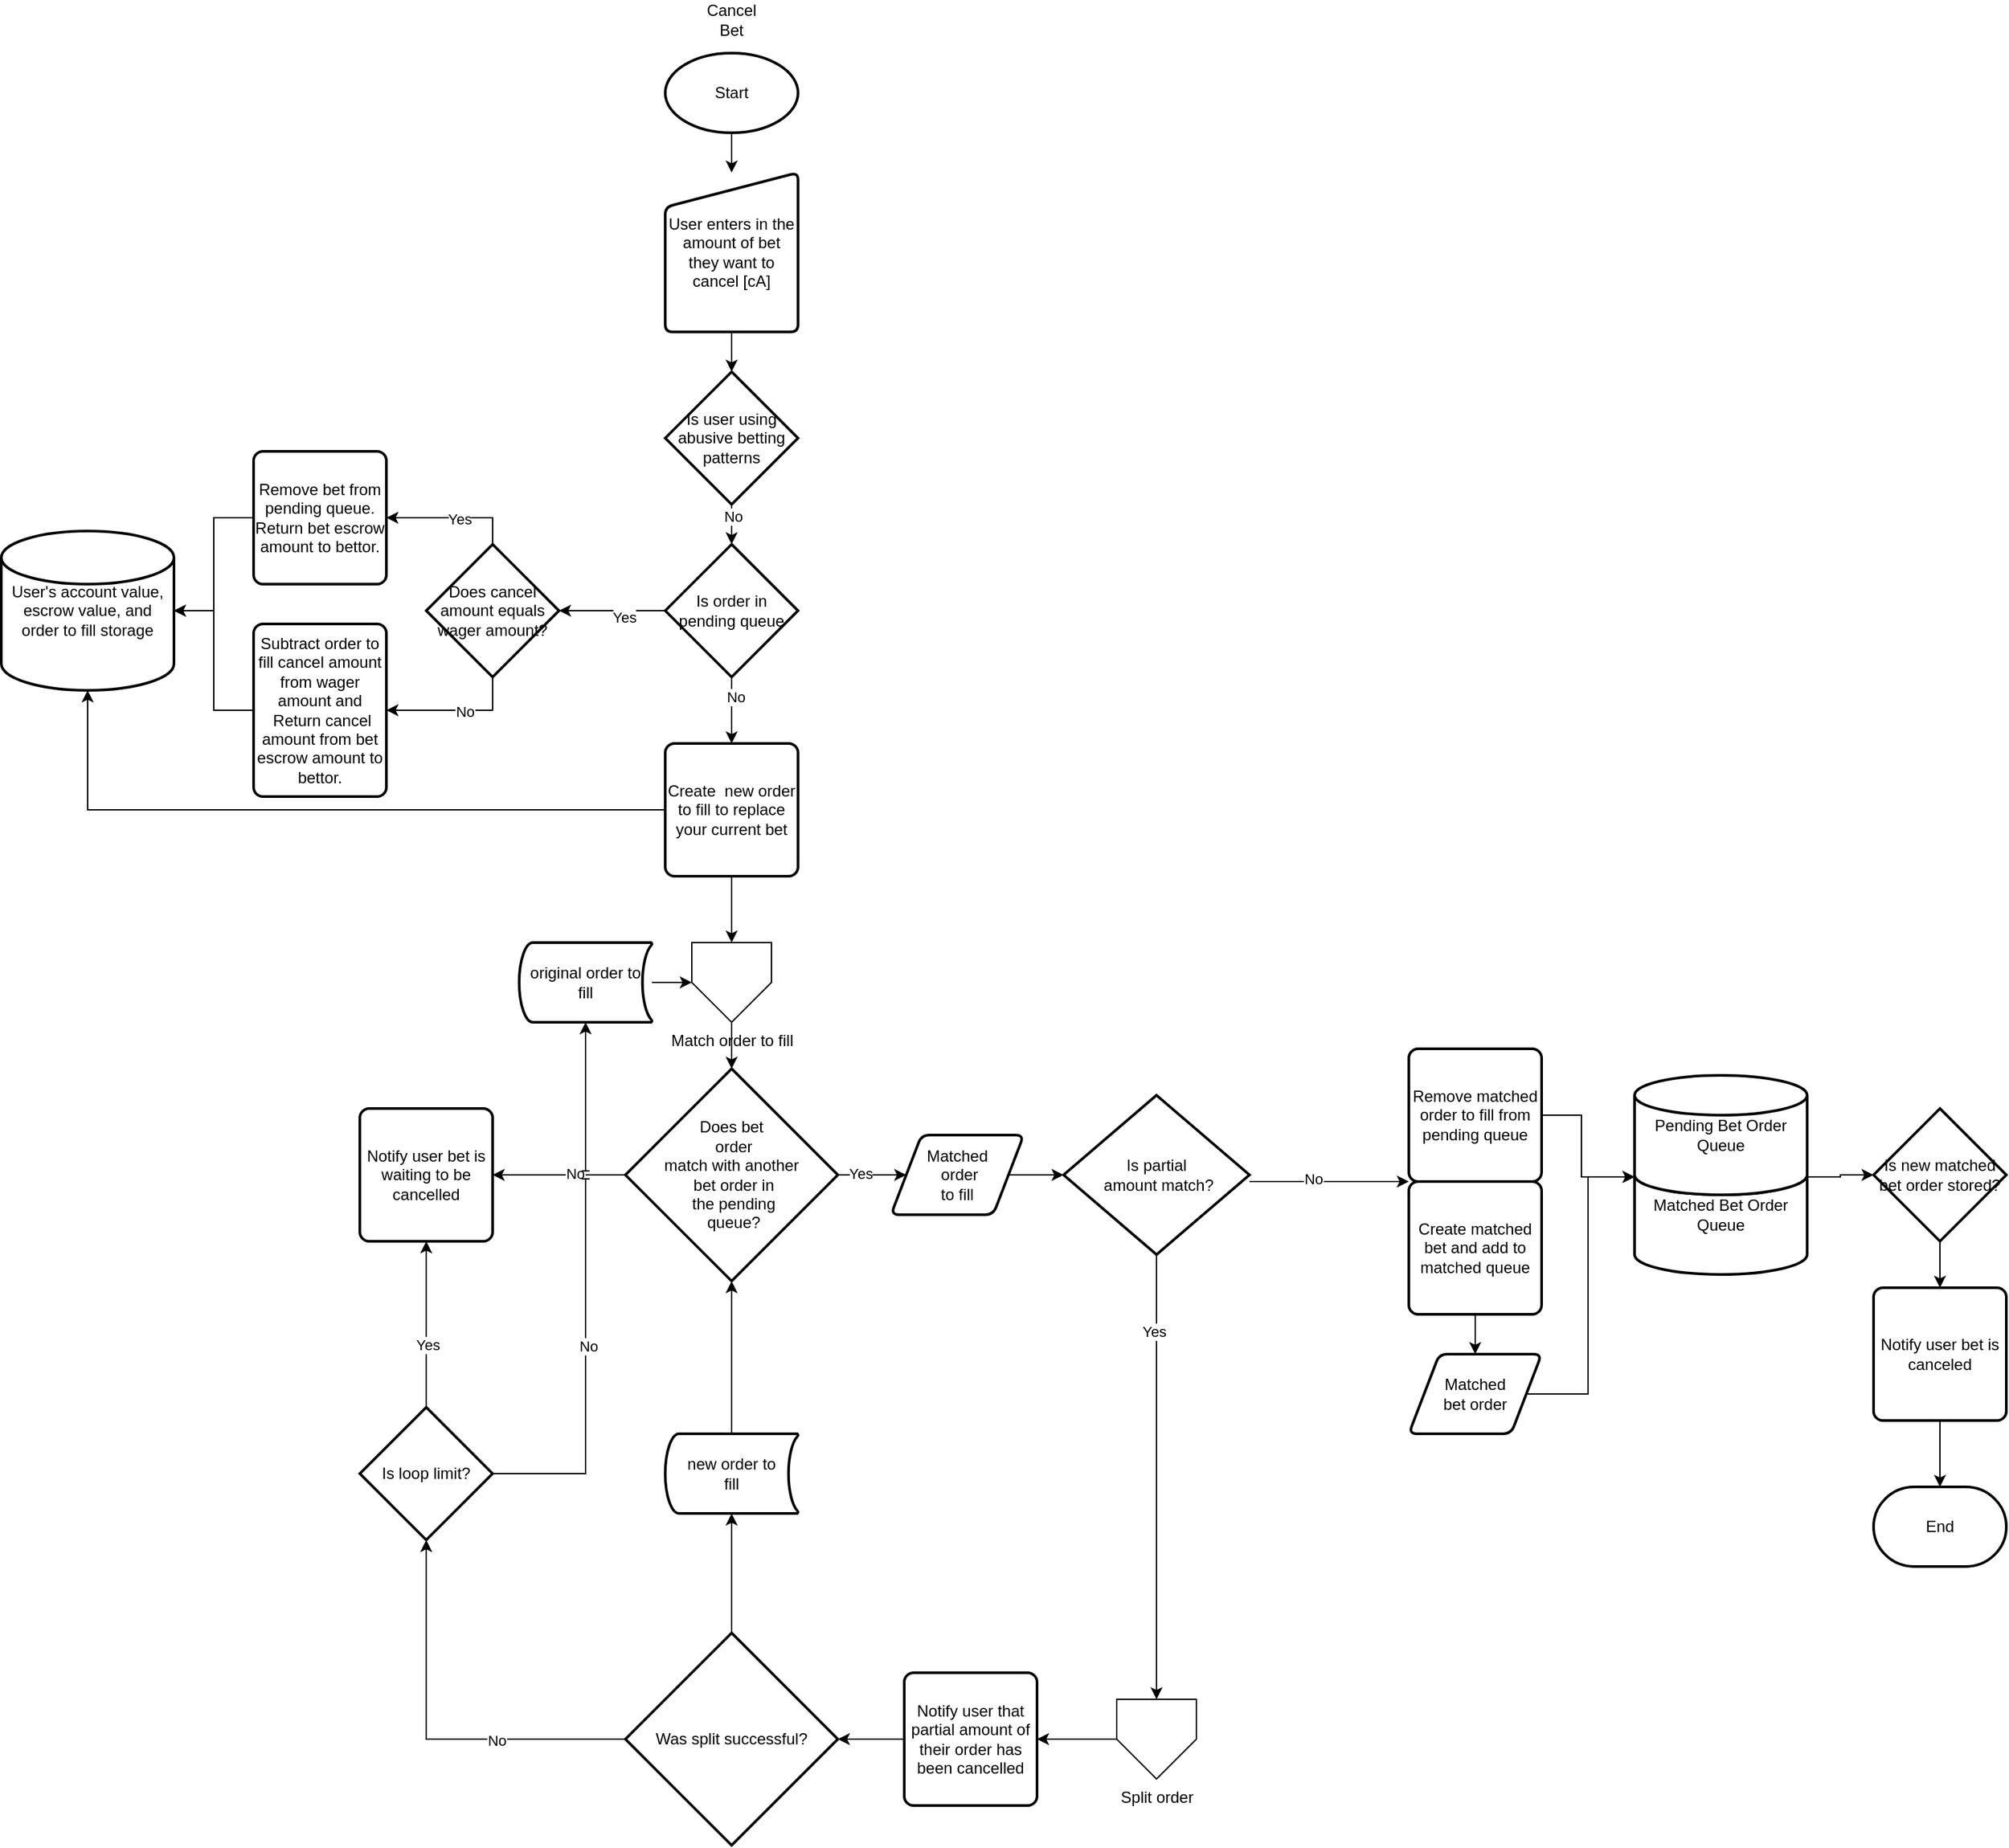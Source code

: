 <mxfile version="20.8.0" type="google"><diagram id="2IJzWb8pnFAY8zRLbigD" name="Page-1"><mxGraphModel grid="1" page="1" gridSize="10" guides="1" tooltips="1" connect="1" arrows="1" fold="1" pageScale="1" pageWidth="850" pageHeight="1100" math="0" shadow="0"><root><mxCell id="0"/><mxCell id="1" parent="0"/><mxCell id="P3gHFLwZ7kK-pXSkKa9D-12" value="" style="edgeStyle=orthogonalEdgeStyle;rounded=0;orthogonalLoop=1;jettySize=auto;html=1;" edge="1" parent="1" source="xSXBDfNWIm1OBwbBtW4V-3" target="P3gHFLwZ7kK-pXSkKa9D-74"><mxGeometry relative="1" as="geometry"/></mxCell><mxCell id="xSXBDfNWIm1OBwbBtW4V-3" value="Start" style="strokeWidth=2;html=1;shape=mxgraph.flowchart.start_1;whiteSpace=wrap;" vertex="1" parent="1"><mxGeometry x="320" y="-180" width="100" height="60" as="geometry"/></mxCell><mxCell id="xSXBDfNWIm1OBwbBtW4V-12" style="edgeStyle=orthogonalEdgeStyle;rounded=0;orthogonalLoop=1;jettySize=auto;html=1;entryX=1;entryY=0.5;entryDx=0;entryDy=0;entryPerimeter=0;" edge="1" parent="1" source="xSXBDfNWIm1OBwbBtW4V-5" target="P3gHFLwZ7kK-pXSkKa9D-76"><mxGeometry relative="1" as="geometry"/></mxCell><mxCell id="xSXBDfNWIm1OBwbBtW4V-13" value="Yes" style="edgeLabel;html=1;align=center;verticalAlign=middle;resizable=0;points=[];" connectable="0" vertex="1" parent="xSXBDfNWIm1OBwbBtW4V-12"><mxGeometry x="-0.224" y="5" relative="1" as="geometry"><mxPoint as="offset"/></mxGeometry></mxCell><mxCell id="P3gHFLwZ7kK-pXSkKa9D-9" value="" style="edgeStyle=orthogonalEdgeStyle;rounded=0;orthogonalLoop=1;jettySize=auto;html=1;entryX=0.5;entryY=0;entryDx=0;entryDy=0;" edge="1" parent="1" source="xSXBDfNWIm1OBwbBtW4V-5" target="P3gHFLwZ7kK-pXSkKa9D-15"><mxGeometry relative="1" as="geometry"/></mxCell><mxCell id="P3gHFLwZ7kK-pXSkKa9D-10" value="No" style="edgeLabel;html=1;align=center;verticalAlign=middle;resizable=0;points=[];" connectable="0" vertex="1" parent="P3gHFLwZ7kK-pXSkKa9D-9"><mxGeometry x="-0.429" y="3" relative="1" as="geometry"><mxPoint as="offset"/></mxGeometry></mxCell><mxCell id="xSXBDfNWIm1OBwbBtW4V-5" value="Is order in pending queue" style="strokeWidth=2;html=1;shape=mxgraph.flowchart.decision;whiteSpace=wrap;" vertex="1" parent="1"><mxGeometry x="320" y="190" width="100" height="100" as="geometry"/></mxCell><mxCell id="P3gHFLwZ7kK-pXSkKa9D-11" value="" style="edgeStyle=orthogonalEdgeStyle;rounded=0;orthogonalLoop=1;jettySize=auto;html=1;" edge="1" parent="1"><mxGeometry relative="1" as="geometry"><mxPoint x="-350" y="540" as="sourcePoint"/></mxGeometry></mxCell><mxCell id="P3gHFLwZ7kK-pXSkKa9D-7" value="" style="edgeStyle=orthogonalEdgeStyle;rounded=0;orthogonalLoop=1;jettySize=auto;html=1;" edge="1" parent="1" source="xSXBDfNWIm1OBwbBtW4V-11" target="P3gHFLwZ7kK-pXSkKa9D-6"><mxGeometry relative="1" as="geometry"/></mxCell><mxCell id="xSXBDfNWIm1OBwbBtW4V-11" value="Remove bet from pending queue. Return bet escrow amount to bettor." style="rounded=1;whiteSpace=wrap;html=1;absoluteArcSize=1;arcSize=14;strokeWidth=2;" vertex="1" parent="1"><mxGeometry x="10" y="120" width="100" height="100" as="geometry"/></mxCell><mxCell id="P3gHFLwZ7kK-pXSkKa9D-1" value="Cancel Bet" style="text;html=1;strokeColor=none;fillColor=none;align=center;verticalAlign=middle;whiteSpace=wrap;rounded=0;" vertex="1" parent="1"><mxGeometry x="340" y="-220" width="60" height="30" as="geometry"/></mxCell><mxCell id="P3gHFLwZ7kK-pXSkKa9D-4" value="" style="edgeStyle=orthogonalEdgeStyle;rounded=0;orthogonalLoop=1;jettySize=auto;html=1;" edge="1" parent="1" source="P3gHFLwZ7kK-pXSkKa9D-3" target="xSXBDfNWIm1OBwbBtW4V-5"><mxGeometry relative="1" as="geometry"/></mxCell><mxCell id="P3gHFLwZ7kK-pXSkKa9D-5" value="No" style="edgeLabel;html=1;align=center;verticalAlign=middle;resizable=0;points=[];" connectable="0" vertex="1" parent="P3gHFLwZ7kK-pXSkKa9D-4"><mxGeometry x="-0.64" y="1" relative="1" as="geometry"><mxPoint as="offset"/></mxGeometry></mxCell><mxCell id="P3gHFLwZ7kK-pXSkKa9D-3" value="Is user using abusive betting patterns" style="strokeWidth=2;html=1;shape=mxgraph.flowchart.decision;whiteSpace=wrap;" vertex="1" parent="1"><mxGeometry x="320" y="60" width="100" height="100" as="geometry"/></mxCell><mxCell id="P3gHFLwZ7kK-pXSkKa9D-6" value="User's account value, escrow value, and order to fill storage" style="strokeWidth=2;html=1;shape=mxgraph.flowchart.database;whiteSpace=wrap;" vertex="1" parent="1"><mxGeometry x="-180" y="180" width="130" height="120" as="geometry"/></mxCell><mxCell id="P3gHFLwZ7kK-pXSkKa9D-17" style="edgeStyle=orthogonalEdgeStyle;rounded=0;orthogonalLoop=1;jettySize=auto;html=1;entryX=0.5;entryY=1;entryDx=0;entryDy=0;entryPerimeter=0;jumpStyle=line;" edge="1" parent="1" source="P3gHFLwZ7kK-pXSkKa9D-15" target="P3gHFLwZ7kK-pXSkKa9D-6"><mxGeometry relative="1" as="geometry"/></mxCell><mxCell id="P3gHFLwZ7kK-pXSkKa9D-29" value="" style="edgeStyle=orthogonalEdgeStyle;rounded=0;jumpStyle=line;orthogonalLoop=1;jettySize=auto;html=1;" edge="1" parent="1" source="P3gHFLwZ7kK-pXSkKa9D-15" target="P3gHFLwZ7kK-pXSkKa9D-24"><mxGeometry relative="1" as="geometry"/></mxCell><mxCell id="P3gHFLwZ7kK-pXSkKa9D-15" value="Create &amp;nbsp;new order to fill to replace your current bet" style="rounded=1;whiteSpace=wrap;html=1;absoluteArcSize=1;arcSize=14;strokeWidth=2;" vertex="1" parent="1"><mxGeometry x="320" y="340" width="100" height="100" as="geometry"/></mxCell><mxCell id="P3gHFLwZ7kK-pXSkKa9D-38" value="" style="edgeStyle=orthogonalEdgeStyle;rounded=0;jumpStyle=line;orthogonalLoop=1;jettySize=auto;html=1;" edge="1" parent="1" source="P3gHFLwZ7kK-pXSkKa9D-19" target="P3gHFLwZ7kK-pXSkKa9D-23"><mxGeometry relative="1" as="geometry"/></mxCell><mxCell id="P3gHFLwZ7kK-pXSkKa9D-58" value="Yes" style="edgeLabel;html=1;align=center;verticalAlign=middle;resizable=0;points=[];" connectable="0" vertex="1" parent="P3gHFLwZ7kK-pXSkKa9D-38"><mxGeometry x="-0.34" y="1" relative="1" as="geometry"><mxPoint as="offset"/></mxGeometry></mxCell><mxCell id="P3gHFLwZ7kK-pXSkKa9D-56" style="edgeStyle=orthogonalEdgeStyle;rounded=0;jumpStyle=line;orthogonalLoop=1;jettySize=auto;html=1;entryX=1;entryY=0.5;entryDx=0;entryDy=0;" edge="1" parent="1" source="P3gHFLwZ7kK-pXSkKa9D-19" target="P3gHFLwZ7kK-pXSkKa9D-25"><mxGeometry relative="1" as="geometry"/></mxCell><mxCell id="P3gHFLwZ7kK-pXSkKa9D-57" value="No" style="edgeLabel;html=1;align=center;verticalAlign=middle;resizable=0;points=[];" connectable="0" vertex="1" parent="P3gHFLwZ7kK-pXSkKa9D-56"><mxGeometry x="-0.24" y="-1" relative="1" as="geometry"><mxPoint as="offset"/></mxGeometry></mxCell><mxCell id="P3gHFLwZ7kK-pXSkKa9D-19" value="Does bet&lt;br&gt;&amp;nbsp;order &lt;br&gt;match with another&lt;br&gt;&amp;nbsp;bet order in&lt;br&gt;&amp;nbsp;the pending&lt;br&gt;&amp;nbsp;queue?" style="strokeWidth=2;html=1;shape=mxgraph.flowchart.decision;whiteSpace=wrap;" vertex="1" parent="1"><mxGeometry x="290" y="585" width="160" height="160" as="geometry"/></mxCell><mxCell id="P3gHFLwZ7kK-pXSkKa9D-40" style="edgeStyle=orthogonalEdgeStyle;rounded=0;jumpStyle=line;orthogonalLoop=1;jettySize=auto;html=1;entryX=0;entryY=1;entryDx=0;entryDy=0;" edge="1" parent="1" source="P3gHFLwZ7kK-pXSkKa9D-20" target="P3gHFLwZ7kK-pXSkKa9D-32"><mxGeometry relative="1" as="geometry"><Array as="points"><mxPoint x="820" y="670"/><mxPoint x="820" y="670"/></Array></mxGeometry></mxCell><mxCell id="P3gHFLwZ7kK-pXSkKa9D-60" value="No" style="edgeLabel;html=1;align=center;verticalAlign=middle;resizable=0;points=[];" connectable="0" vertex="1" parent="P3gHFLwZ7kK-pXSkKa9D-40"><mxGeometry x="-0.2" y="2" relative="1" as="geometry"><mxPoint as="offset"/></mxGeometry></mxCell><mxCell id="P3gHFLwZ7kK-pXSkKa9D-53" style="edgeStyle=orthogonalEdgeStyle;rounded=0;jumpStyle=line;orthogonalLoop=1;jettySize=auto;html=1;entryX=0.5;entryY=0;entryDx=0;entryDy=0;" edge="1" parent="1" source="P3gHFLwZ7kK-pXSkKa9D-20" target="P3gHFLwZ7kK-pXSkKa9D-22"><mxGeometry relative="1" as="geometry"/></mxCell><mxCell id="P3gHFLwZ7kK-pXSkKa9D-61" value="Yes" style="edgeLabel;html=1;align=center;verticalAlign=middle;resizable=0;points=[];" connectable="0" vertex="1" parent="P3gHFLwZ7kK-pXSkKa9D-53"><mxGeometry x="-0.654" y="-2" relative="1" as="geometry"><mxPoint as="offset"/></mxGeometry></mxCell><mxCell id="P3gHFLwZ7kK-pXSkKa9D-20" value="Is partial&lt;br&gt;&amp;nbsp;amount match?" style="strokeWidth=2;html=1;shape=mxgraph.flowchart.decision;whiteSpace=wrap;" vertex="1" parent="1"><mxGeometry x="620" y="605" width="140" height="120" as="geometry"/></mxCell><mxCell id="P3gHFLwZ7kK-pXSkKa9D-59" style="edgeStyle=orthogonalEdgeStyle;rounded=0;jumpStyle=line;orthogonalLoop=1;jettySize=auto;html=1;entryX=0.5;entryY=1;entryDx=0;entryDy=0;entryPerimeter=0;" edge="1" parent="1" source="P3gHFLwZ7kK-pXSkKa9D-21" target="P3gHFLwZ7kK-pXSkKa9D-19"><mxGeometry relative="1" as="geometry"/></mxCell><mxCell id="P3gHFLwZ7kK-pXSkKa9D-21" value="new order to&lt;br&gt;&amp;nbsp;fill&amp;nbsp;" style="strokeWidth=2;html=1;shape=mxgraph.flowchart.stored_data;whiteSpace=wrap;" vertex="1" parent="1"><mxGeometry x="320" y="860" width="100" height="60" as="geometry"/></mxCell><mxCell id="P3gHFLwZ7kK-pXSkKa9D-54" style="edgeStyle=orthogonalEdgeStyle;rounded=0;jumpStyle=line;orthogonalLoop=1;jettySize=auto;html=1;entryX=1;entryY=0.5;entryDx=0;entryDy=0;" edge="1" parent="1" source="P3gHFLwZ7kK-pXSkKa9D-22" target="P3gHFLwZ7kK-pXSkKa9D-26"><mxGeometry relative="1" as="geometry"/></mxCell><mxCell id="P3gHFLwZ7kK-pXSkKa9D-22" value="Split order" style="verticalLabelPosition=bottom;verticalAlign=top;html=1;shape=offPageConnector;rounded=0;size=0.5;" vertex="1" parent="1"><mxGeometry x="660" y="1060" width="60" height="60" as="geometry"/></mxCell><mxCell id="P3gHFLwZ7kK-pXSkKa9D-39" value="" style="edgeStyle=orthogonalEdgeStyle;rounded=0;jumpStyle=line;orthogonalLoop=1;jettySize=auto;html=1;" edge="1" parent="1" source="P3gHFLwZ7kK-pXSkKa9D-23" target="P3gHFLwZ7kK-pXSkKa9D-20"><mxGeometry relative="1" as="geometry"/></mxCell><mxCell id="P3gHFLwZ7kK-pXSkKa9D-23" value="Matched&lt;br&gt;&amp;nbsp;order &lt;br&gt;to fill" style="shape=parallelogram;html=1;strokeWidth=2;perimeter=parallelogramPerimeter;whiteSpace=wrap;rounded=1;arcSize=12;size=0.23;" vertex="1" parent="1"><mxGeometry x="490" y="635" width="100" height="60" as="geometry"/></mxCell><mxCell id="P3gHFLwZ7kK-pXSkKa9D-30" value="" style="edgeStyle=orthogonalEdgeStyle;rounded=0;jumpStyle=line;orthogonalLoop=1;jettySize=auto;html=1;" edge="1" parent="1" source="P3gHFLwZ7kK-pXSkKa9D-24" target="P3gHFLwZ7kK-pXSkKa9D-19"><mxGeometry relative="1" as="geometry"/></mxCell><mxCell id="P3gHFLwZ7kK-pXSkKa9D-24" value="&lt;span style=&quot;font-size: 12.0px;&quot;&gt;Match order to fill&lt;/span&gt;" style="verticalLabelPosition=bottom;verticalAlign=top;html=1;shape=offPageConnector;rounded=0;size=0.5;" vertex="1" parent="1"><mxGeometry x="340" y="490" width="60" height="60" as="geometry"/></mxCell><mxCell id="P3gHFLwZ7kK-pXSkKa9D-25" value="Notify user bet is waiting to be cancelled" style="rounded=1;whiteSpace=wrap;html=1;absoluteArcSize=1;arcSize=14;strokeWidth=2;" vertex="1" parent="1"><mxGeometry x="90" y="615" width="100" height="100" as="geometry"/></mxCell><mxCell id="P3gHFLwZ7kK-pXSkKa9D-55" value="" style="edgeStyle=orthogonalEdgeStyle;rounded=0;jumpStyle=line;orthogonalLoop=1;jettySize=auto;html=1;" edge="1" parent="1" source="P3gHFLwZ7kK-pXSkKa9D-26" target="P3gHFLwZ7kK-pXSkKa9D-27"><mxGeometry relative="1" as="geometry"/></mxCell><mxCell id="P3gHFLwZ7kK-pXSkKa9D-26" value="Notify user that partial amount of their order has been cancelled" style="rounded=1;whiteSpace=wrap;html=1;absoluteArcSize=1;arcSize=14;strokeWidth=2;" vertex="1" parent="1"><mxGeometry x="500" y="1040" width="100" height="100" as="geometry"/></mxCell><mxCell id="P3gHFLwZ7kK-pXSkKa9D-63" style="edgeStyle=orthogonalEdgeStyle;rounded=0;jumpStyle=line;orthogonalLoop=1;jettySize=auto;html=1;entryX=0.5;entryY=1;entryDx=0;entryDy=0;entryPerimeter=0;" edge="1" parent="1" source="P3gHFLwZ7kK-pXSkKa9D-27" target="P3gHFLwZ7kK-pXSkKa9D-21"><mxGeometry relative="1" as="geometry"/></mxCell><mxCell id="P3gHFLwZ7kK-pXSkKa9D-64" style="edgeStyle=orthogonalEdgeStyle;rounded=0;jumpStyle=line;orthogonalLoop=1;jettySize=auto;html=1;entryX=0.5;entryY=1;entryDx=0;entryDy=0;entryPerimeter=0;" edge="1" parent="1" source="P3gHFLwZ7kK-pXSkKa9D-27" target="P3gHFLwZ7kK-pXSkKa9D-28"><mxGeometry relative="1" as="geometry"/></mxCell><mxCell id="P3gHFLwZ7kK-pXSkKa9D-65" value="No" style="edgeLabel;html=1;align=center;verticalAlign=middle;resizable=0;points=[];" connectable="0" vertex="1" parent="P3gHFLwZ7kK-pXSkKa9D-64"><mxGeometry x="-0.353" y="1" relative="1" as="geometry"><mxPoint as="offset"/></mxGeometry></mxCell><mxCell id="P3gHFLwZ7kK-pXSkKa9D-27" value="Was split successful?" style="strokeWidth=2;html=1;shape=mxgraph.flowchart.decision;whiteSpace=wrap;" vertex="1" parent="1"><mxGeometry x="290" y="1010" width="160" height="160" as="geometry"/></mxCell><mxCell id="P3gHFLwZ7kK-pXSkKa9D-51" style="edgeStyle=orthogonalEdgeStyle;rounded=0;jumpStyle=line;orthogonalLoop=1;jettySize=auto;html=1;" edge="1" parent="1" source="P3gHFLwZ7kK-pXSkKa9D-28" target="P3gHFLwZ7kK-pXSkKa9D-25"><mxGeometry relative="1" as="geometry"/></mxCell><mxCell id="P3gHFLwZ7kK-pXSkKa9D-69" value="Yes" style="edgeLabel;html=1;align=center;verticalAlign=middle;resizable=0;points=[];" connectable="0" vertex="1" parent="P3gHFLwZ7kK-pXSkKa9D-51"><mxGeometry x="-0.248" y="-1" relative="1" as="geometry"><mxPoint as="offset"/></mxGeometry></mxCell><mxCell id="P3gHFLwZ7kK-pXSkKa9D-67" style="edgeStyle=orthogonalEdgeStyle;rounded=0;jumpStyle=line;orthogonalLoop=1;jettySize=auto;html=1;entryX=0.5;entryY=1;entryDx=0;entryDy=0;entryPerimeter=0;" edge="1" parent="1" source="P3gHFLwZ7kK-pXSkKa9D-28" target="P3gHFLwZ7kK-pXSkKa9D-66"><mxGeometry relative="1" as="geometry"/></mxCell><mxCell id="P3gHFLwZ7kK-pXSkKa9D-68" value="No" style="edgeLabel;html=1;align=center;verticalAlign=middle;resizable=0;points=[];" connectable="0" vertex="1" parent="P3gHFLwZ7kK-pXSkKa9D-67"><mxGeometry x="-0.19" y="-2" relative="1" as="geometry"><mxPoint as="offset"/></mxGeometry></mxCell><mxCell id="P3gHFLwZ7kK-pXSkKa9D-28" value="&lt;span style=&quot;font-size: 12.0px;&quot;&gt;Is loop limit?&lt;/span&gt;" style="strokeWidth=2;html=1;shape=mxgraph.flowchart.decision;whiteSpace=wrap;" vertex="1" parent="1"><mxGeometry x="90" y="840" width="100" height="100" as="geometry"/></mxCell><mxCell id="P3gHFLwZ7kK-pXSkKa9D-41" style="edgeStyle=orthogonalEdgeStyle;rounded=0;jumpStyle=line;orthogonalLoop=1;jettySize=auto;html=1;exitX=1;exitY=0.5;exitDx=0;exitDy=0;entryX=0;entryY=0.85;entryDx=0;entryDy=0;entryPerimeter=0;" edge="1" parent="1" source="P3gHFLwZ7kK-pXSkKa9D-32" target="P3gHFLwZ7kK-pXSkKa9D-34"><mxGeometry relative="1" as="geometry"><Array as="points"><mxPoint x="1010" y="620"/><mxPoint x="1010" y="667"/></Array></mxGeometry></mxCell><mxCell id="P3gHFLwZ7kK-pXSkKa9D-47" value="" style="edgeStyle=orthogonalEdgeStyle;rounded=0;jumpStyle=line;orthogonalLoop=1;jettySize=auto;html=1;" edge="1" parent="1" source="P3gHFLwZ7kK-pXSkKa9D-31" target="P3gHFLwZ7kK-pXSkKa9D-37"><mxGeometry relative="1" as="geometry"/></mxCell><mxCell id="P3gHFLwZ7kK-pXSkKa9D-31" value="Create matched bet and add to matched queue" style="rounded=1;whiteSpace=wrap;html=1;absoluteArcSize=1;arcSize=14;strokeWidth=2;" vertex="1" parent="1"><mxGeometry x="880" y="670" width="100" height="100" as="geometry"/></mxCell><mxCell id="P3gHFLwZ7kK-pXSkKa9D-32" value="Remove matched order to fill from pending queue" style="rounded=1;whiteSpace=wrap;html=1;absoluteArcSize=1;arcSize=14;strokeWidth=2;" vertex="1" parent="1"><mxGeometry x="880" y="570" width="100" height="100" as="geometry"/></mxCell><mxCell id="P3gHFLwZ7kK-pXSkKa9D-33" value="Matched Bet Order Queue" style="strokeWidth=2;html=1;shape=mxgraph.flowchart.database;whiteSpace=wrap;" vertex="1" parent="1"><mxGeometry x="1050" y="650" width="130" height="90" as="geometry"/></mxCell><mxCell id="P3gHFLwZ7kK-pXSkKa9D-42" style="edgeStyle=orthogonalEdgeStyle;rounded=0;jumpStyle=line;orthogonalLoop=1;jettySize=auto;html=1;exitX=1;exitY=0.85;exitDx=0;exitDy=0;exitPerimeter=0;entryX=0;entryY=0.5;entryDx=0;entryDy=0;entryPerimeter=0;" edge="1" parent="1" source="P3gHFLwZ7kK-pXSkKa9D-34" target="P3gHFLwZ7kK-pXSkKa9D-36"><mxGeometry relative="1" as="geometry"/></mxCell><mxCell id="P3gHFLwZ7kK-pXSkKa9D-34" value="Pending Bet Order Queue" style="strokeWidth=2;html=1;shape=mxgraph.flowchart.database;whiteSpace=wrap;" vertex="1" parent="1"><mxGeometry x="1050" y="590" width="130" height="90" as="geometry"/></mxCell><mxCell id="P3gHFLwZ7kK-pXSkKa9D-35" value="End" style="strokeWidth=2;html=1;shape=mxgraph.flowchart.terminator;whiteSpace=wrap;" vertex="1" parent="1"><mxGeometry x="1230" y="900" width="100" height="60" as="geometry"/></mxCell><mxCell id="P3gHFLwZ7kK-pXSkKa9D-44" value="" style="edgeStyle=orthogonalEdgeStyle;rounded=0;jumpStyle=line;orthogonalLoop=1;jettySize=auto;html=1;" edge="1" parent="1" source="P3gHFLwZ7kK-pXSkKa9D-36" target="P3gHFLwZ7kK-pXSkKa9D-43"><mxGeometry relative="1" as="geometry"/></mxCell><mxCell id="P3gHFLwZ7kK-pXSkKa9D-36" value="Is new matched bet order stored?" style="strokeWidth=2;html=1;shape=mxgraph.flowchart.decision;whiteSpace=wrap;" vertex="1" parent="1"><mxGeometry x="1230" y="615" width="100" height="100" as="geometry"/></mxCell><mxCell id="P3gHFLwZ7kK-pXSkKa9D-46" style="edgeStyle=orthogonalEdgeStyle;rounded=0;jumpStyle=line;orthogonalLoop=1;jettySize=auto;html=1;entryX=0;entryY=0.85;entryDx=0;entryDy=0;entryPerimeter=0;" edge="1" parent="1" source="P3gHFLwZ7kK-pXSkKa9D-37" target="P3gHFLwZ7kK-pXSkKa9D-34"><mxGeometry relative="1" as="geometry"/></mxCell><mxCell id="P3gHFLwZ7kK-pXSkKa9D-37" value="Matched &lt;br&gt;bet order" style="shape=parallelogram;html=1;strokeWidth=2;perimeter=parallelogramPerimeter;whiteSpace=wrap;rounded=1;arcSize=12;size=0.23;" vertex="1" parent="1"><mxGeometry x="880" y="800" width="100" height="60" as="geometry"/></mxCell><mxCell id="P3gHFLwZ7kK-pXSkKa9D-45" value="" style="edgeStyle=orthogonalEdgeStyle;rounded=0;jumpStyle=line;orthogonalLoop=1;jettySize=auto;html=1;" edge="1" parent="1" source="P3gHFLwZ7kK-pXSkKa9D-43" target="P3gHFLwZ7kK-pXSkKa9D-35"><mxGeometry relative="1" as="geometry"/></mxCell><mxCell id="P3gHFLwZ7kK-pXSkKa9D-43" value="Notify user bet is canceled" style="rounded=1;whiteSpace=wrap;html=1;absoluteArcSize=1;arcSize=14;strokeWidth=2;" vertex="1" parent="1"><mxGeometry x="1230" y="750" width="100" height="100" as="geometry"/></mxCell><mxCell id="P3gHFLwZ7kK-pXSkKa9D-70" style="edgeStyle=orthogonalEdgeStyle;rounded=0;jumpStyle=line;orthogonalLoop=1;jettySize=auto;html=1;" edge="1" parent="1" source="P3gHFLwZ7kK-pXSkKa9D-66" target="P3gHFLwZ7kK-pXSkKa9D-24"><mxGeometry relative="1" as="geometry"/></mxCell><mxCell id="P3gHFLwZ7kK-pXSkKa9D-66" value="original order to&lt;br&gt;&amp;nbsp;fill&amp;nbsp;" style="strokeWidth=2;html=1;shape=mxgraph.flowchart.stored_data;whiteSpace=wrap;" vertex="1" parent="1"><mxGeometry x="210" y="490" width="100" height="60" as="geometry"/></mxCell><mxCell id="P3gHFLwZ7kK-pXSkKa9D-75" style="edgeStyle=orthogonalEdgeStyle;rounded=0;jumpStyle=line;orthogonalLoop=1;jettySize=auto;html=1;" edge="1" parent="1" source="P3gHFLwZ7kK-pXSkKa9D-74" target="P3gHFLwZ7kK-pXSkKa9D-3"><mxGeometry relative="1" as="geometry"/></mxCell><mxCell id="P3gHFLwZ7kK-pXSkKa9D-74" value="User enters in the amount of bet they want to cancel [cA]" style="html=1;strokeWidth=2;shape=manualInput;whiteSpace=wrap;rounded=1;size=26;arcSize=11;" vertex="1" parent="1"><mxGeometry x="320" y="-90" width="100" height="120" as="geometry"/></mxCell><mxCell id="P3gHFLwZ7kK-pXSkKa9D-77" style="edgeStyle=orthogonalEdgeStyle;rounded=0;jumpStyle=line;orthogonalLoop=1;jettySize=auto;html=1;exitX=0.5;exitY=0;exitDx=0;exitDy=0;exitPerimeter=0;" edge="1" parent="1" source="P3gHFLwZ7kK-pXSkKa9D-76" target="xSXBDfNWIm1OBwbBtW4V-11"><mxGeometry relative="1" as="geometry"/></mxCell><mxCell id="P3gHFLwZ7kK-pXSkKa9D-79" value="Yes" style="edgeLabel;html=1;align=center;verticalAlign=middle;resizable=0;points=[];" connectable="0" vertex="1" parent="P3gHFLwZ7kK-pXSkKa9D-77"><mxGeometry x="-0.1" y="1" relative="1" as="geometry"><mxPoint as="offset"/></mxGeometry></mxCell><mxCell id="P3gHFLwZ7kK-pXSkKa9D-80" style="edgeStyle=orthogonalEdgeStyle;rounded=0;jumpStyle=line;orthogonalLoop=1;jettySize=auto;html=1;entryX=1;entryY=0.5;entryDx=0;entryDy=0;exitX=0.5;exitY=1;exitDx=0;exitDy=0;exitPerimeter=0;" edge="1" parent="1" source="P3gHFLwZ7kK-pXSkKa9D-76" target="P3gHFLwZ7kK-pXSkKa9D-78"><mxGeometry relative="1" as="geometry"/></mxCell><mxCell id="P3gHFLwZ7kK-pXSkKa9D-81" value="No" style="edgeLabel;html=1;align=center;verticalAlign=middle;resizable=0;points=[];" connectable="0" vertex="1" parent="P3gHFLwZ7kK-pXSkKa9D-80"><mxGeometry x="-0.12" y="1" relative="1" as="geometry"><mxPoint as="offset"/></mxGeometry></mxCell><mxCell id="P3gHFLwZ7kK-pXSkKa9D-76" value="Does cancel amount equals wager amount?" style="strokeWidth=2;html=1;shape=mxgraph.flowchart.decision;whiteSpace=wrap;" vertex="1" parent="1"><mxGeometry x="140" y="190" width="100" height="100" as="geometry"/></mxCell><mxCell id="P3gHFLwZ7kK-pXSkKa9D-82" style="edgeStyle=orthogonalEdgeStyle;rounded=0;jumpStyle=line;orthogonalLoop=1;jettySize=auto;html=1;entryX=1;entryY=0.5;entryDx=0;entryDy=0;entryPerimeter=0;" edge="1" parent="1" source="P3gHFLwZ7kK-pXSkKa9D-78" target="P3gHFLwZ7kK-pXSkKa9D-6"><mxGeometry relative="1" as="geometry"/></mxCell><mxCell id="P3gHFLwZ7kK-pXSkKa9D-78" value="Subtract order to fill cancel amount from wager amount and &amp;nbsp;Return cancel amount from bet escrow amount to bettor." style="rounded=1;whiteSpace=wrap;html=1;absoluteArcSize=1;arcSize=14;strokeWidth=2;" vertex="1" parent="1"><mxGeometry x="10" y="250" width="100" height="130" as="geometry"/></mxCell></root></mxGraphModel></diagram></mxfile>
